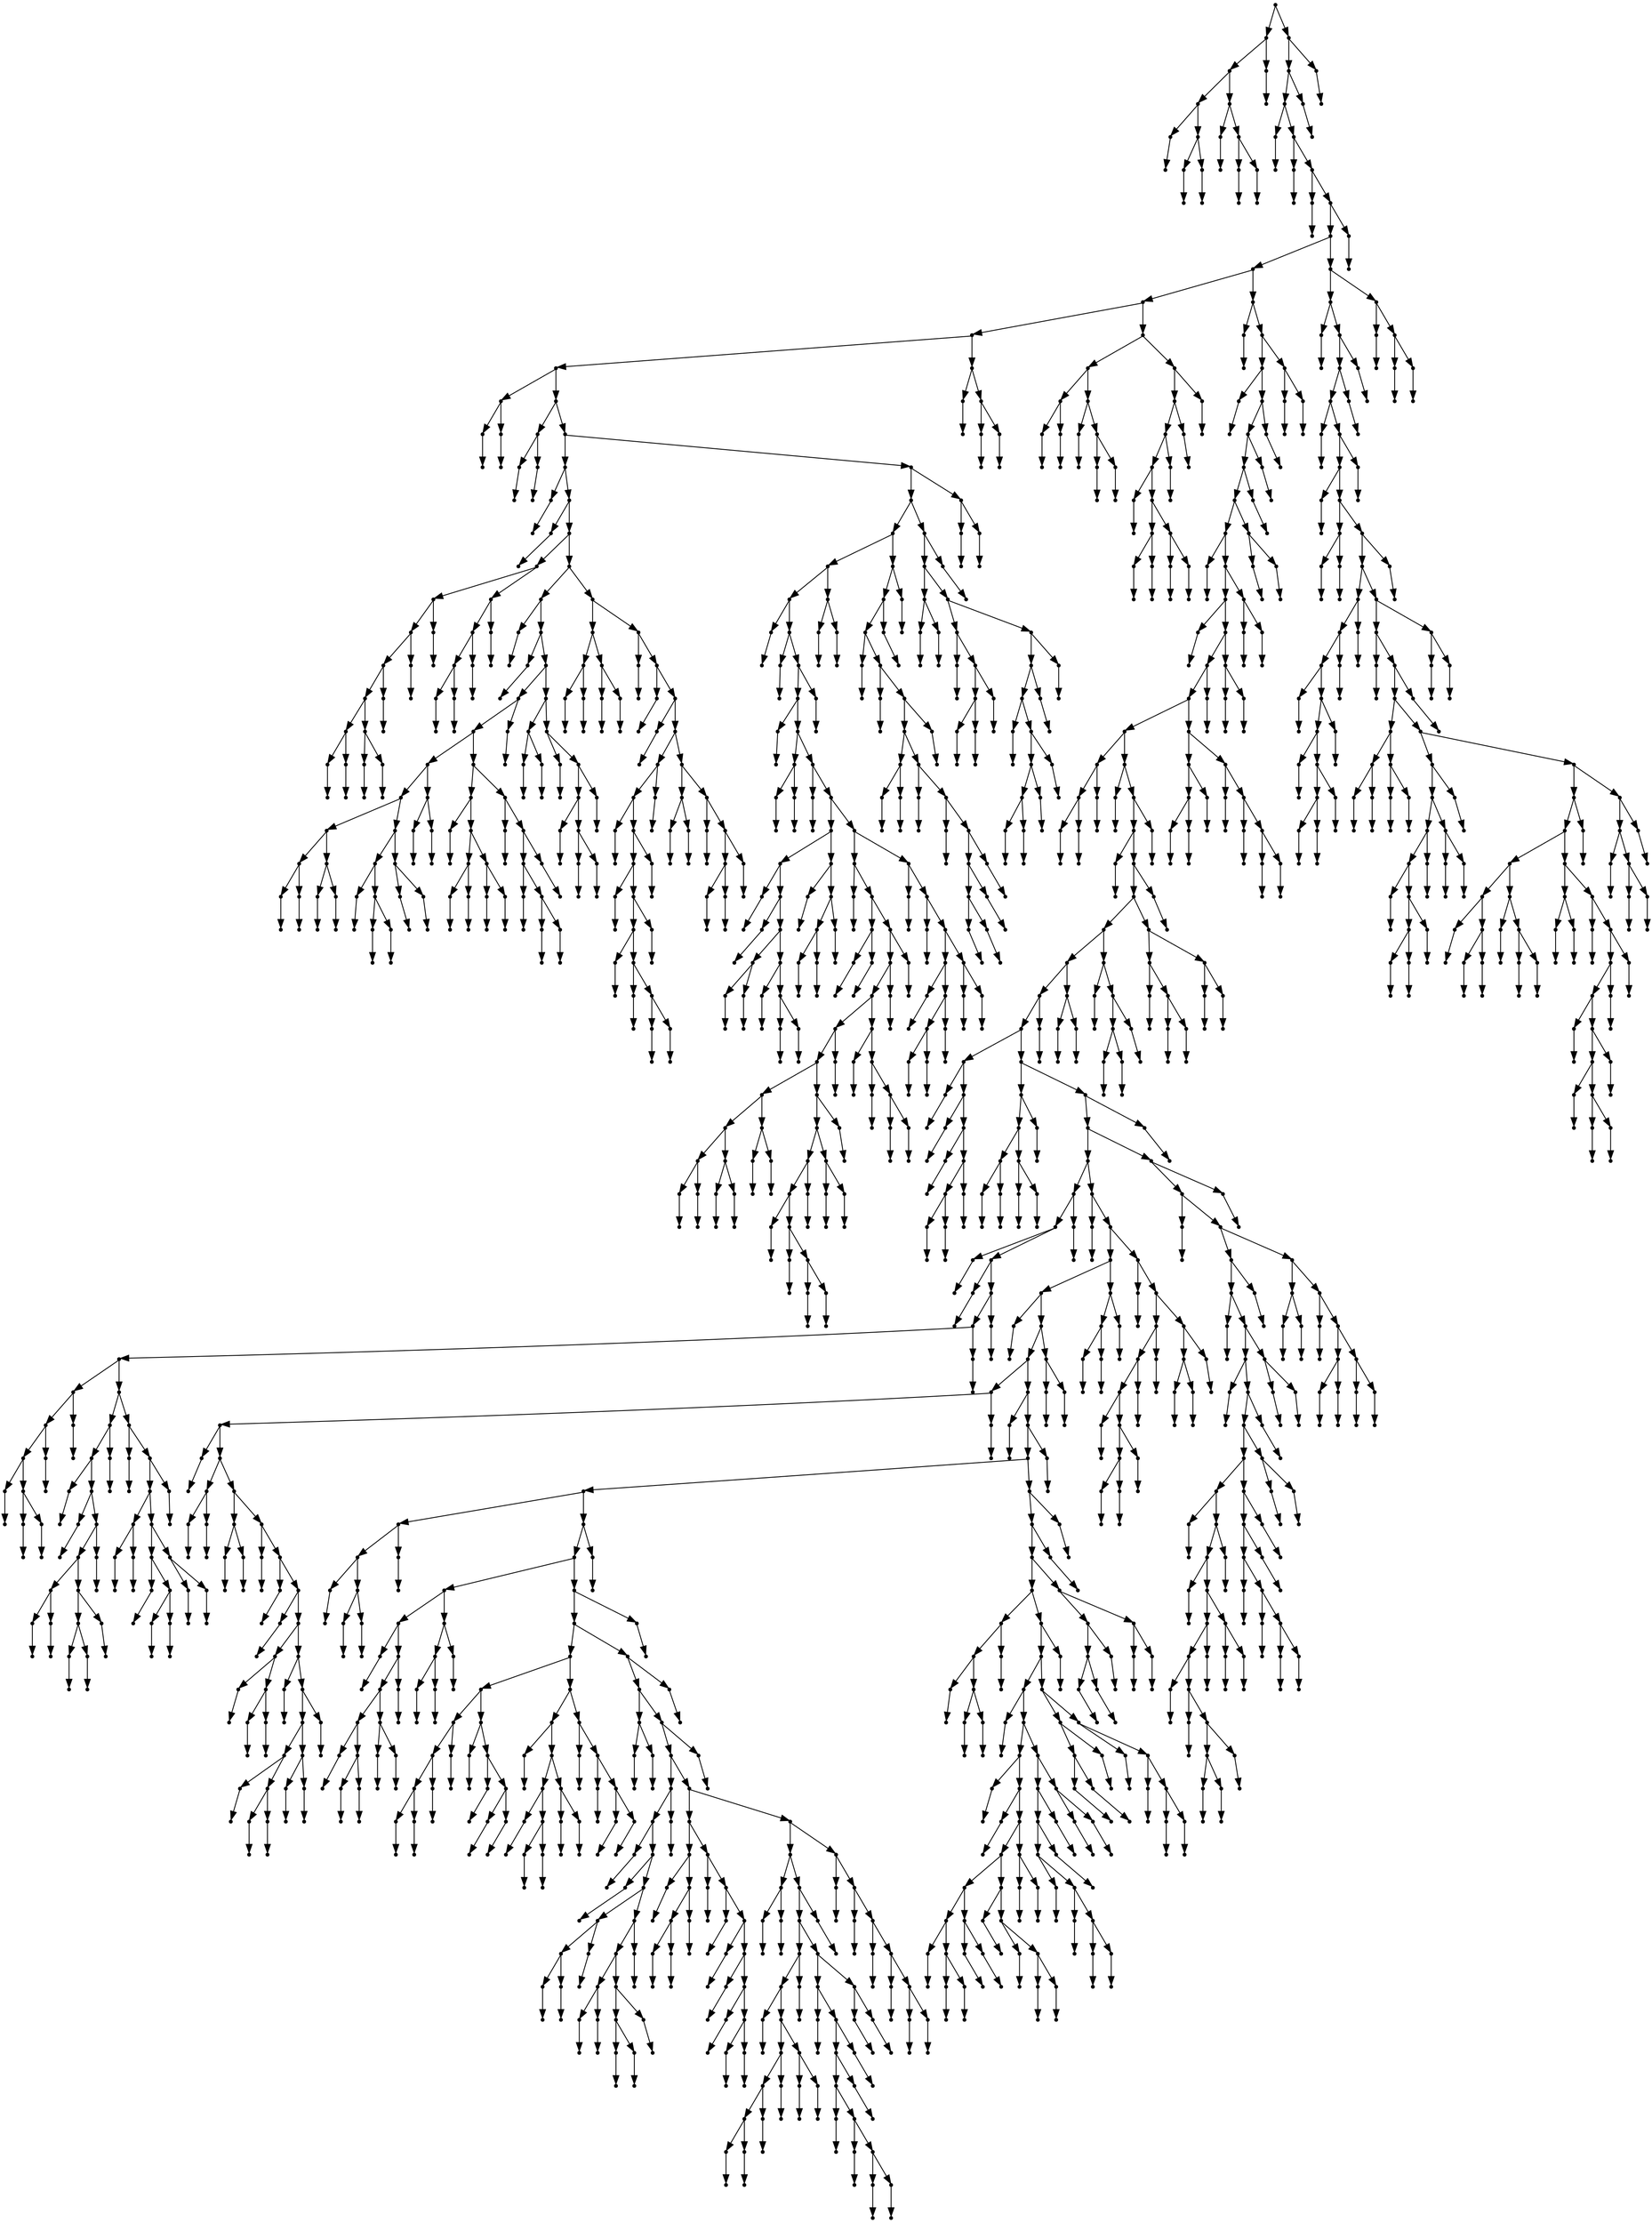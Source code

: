 digraph {
  1555 [shape=point];
  19 [shape=point];
  16 [shape=point];
  7 [shape=point];
  1 [shape=point];
  0 [shape=point];
  6 [shape=point];
  3 [shape=point];
  2 [shape=point];
  5 [shape=point];
  4 [shape=point];
  15 [shape=point];
  9 [shape=point];
  8 [shape=point];
  14 [shape=point];
  11 [shape=point];
  10 [shape=point];
  13 [shape=point];
  12 [shape=point];
  18 [shape=point];
  17 [shape=point];
  1554 [shape=point];
  1551 [shape=point];
  1548 [shape=point];
  21 [shape=point];
  20 [shape=point];
  1547 [shape=point];
  23 [shape=point];
  22 [shape=point];
  1546 [shape=point];
  25 [shape=point];
  24 [shape=point];
  1545 [shape=point];
  1542 [shape=point];
  1371 [shape=point];
  525 [shape=point];
  486 [shape=point];
  477 [shape=point];
  30 [shape=point];
  27 [shape=point];
  26 [shape=point];
  29 [shape=point];
  28 [shape=point];
  476 [shape=point];
  35 [shape=point];
  32 [shape=point];
  31 [shape=point];
  34 [shape=point];
  33 [shape=point];
  475 [shape=point];
  232 [shape=point];
  37 [shape=point];
  36 [shape=point];
  231 [shape=point];
  39 [shape=point];
  38 [shape=point];
  230 [shape=point];
  71 [shape=point];
  59 [shape=point];
  56 [shape=point];
  53 [shape=point];
  50 [shape=point];
  44 [shape=point];
  41 [shape=point];
  40 [shape=point];
  43 [shape=point];
  42 [shape=point];
  49 [shape=point];
  46 [shape=point];
  45 [shape=point];
  48 [shape=point];
  47 [shape=point];
  52 [shape=point];
  51 [shape=point];
  55 [shape=point];
  54 [shape=point];
  58 [shape=point];
  57 [shape=point];
  70 [shape=point];
  67 [shape=point];
  64 [shape=point];
  61 [shape=point];
  60 [shape=point];
  63 [shape=point];
  62 [shape=point];
  66 [shape=point];
  65 [shape=point];
  69 [shape=point];
  68 [shape=point];
  229 [shape=point];
  163 [shape=point];
  73 [shape=point];
  72 [shape=point];
  162 [shape=point];
  75 [shape=point];
  74 [shape=point];
  161 [shape=point];
  140 [shape=point];
  137 [shape=point];
  107 [shape=point];
  101 [shape=point];
  86 [shape=point];
  80 [shape=point];
  77 [shape=point];
  76 [shape=point];
  79 [shape=point];
  78 [shape=point];
  85 [shape=point];
  82 [shape=point];
  81 [shape=point];
  84 [shape=point];
  83 [shape=point];
  100 [shape=point];
  94 [shape=point];
  88 [shape=point];
  87 [shape=point];
  93 [shape=point];
  90 [shape=point];
  89 [shape=point];
  92 [shape=point];
  91 [shape=point];
  99 [shape=point];
  96 [shape=point];
  95 [shape=point];
  98 [shape=point];
  97 [shape=point];
  106 [shape=point];
  103 [shape=point];
  102 [shape=point];
  105 [shape=point];
  104 [shape=point];
  136 [shape=point];
  121 [shape=point];
  109 [shape=point];
  108 [shape=point];
  120 [shape=point];
  114 [shape=point];
  111 [shape=point];
  110 [shape=point];
  113 [shape=point];
  112 [shape=point];
  119 [shape=point];
  116 [shape=point];
  115 [shape=point];
  118 [shape=point];
  117 [shape=point];
  135 [shape=point];
  123 [shape=point];
  122 [shape=point];
  134 [shape=point];
  131 [shape=point];
  125 [shape=point];
  124 [shape=point];
  130 [shape=point];
  127 [shape=point];
  126 [shape=point];
  129 [shape=point];
  128 [shape=point];
  133 [shape=point];
  132 [shape=point];
  139 [shape=point];
  138 [shape=point];
  160 [shape=point];
  145 [shape=point];
  142 [shape=point];
  141 [shape=point];
  144 [shape=point];
  143 [shape=point];
  159 [shape=point];
  147 [shape=point];
  146 [shape=point];
  158 [shape=point];
  155 [shape=point];
  149 [shape=point];
  148 [shape=point];
  154 [shape=point];
  151 [shape=point];
  150 [shape=point];
  153 [shape=point];
  152 [shape=point];
  157 [shape=point];
  156 [shape=point];
  228 [shape=point];
  174 [shape=point];
  168 [shape=point];
  165 [shape=point];
  164 [shape=point];
  167 [shape=point];
  166 [shape=point];
  173 [shape=point];
  170 [shape=point];
  169 [shape=point];
  172 [shape=point];
  171 [shape=point];
  227 [shape=point];
  176 [shape=point];
  175 [shape=point];
  226 [shape=point];
  178 [shape=point];
  177 [shape=point];
  225 [shape=point];
  180 [shape=point];
  179 [shape=point];
  224 [shape=point];
  206 [shape=point];
  203 [shape=point];
  182 [shape=point];
  181 [shape=point];
  202 [shape=point];
  199 [shape=point];
  184 [shape=point];
  183 [shape=point];
  198 [shape=point];
  195 [shape=point];
  186 [shape=point];
  185 [shape=point];
  194 [shape=point];
  188 [shape=point];
  187 [shape=point];
  193 [shape=point];
  190 [shape=point];
  189 [shape=point];
  192 [shape=point];
  191 [shape=point];
  197 [shape=point];
  196 [shape=point];
  201 [shape=point];
  200 [shape=point];
  205 [shape=point];
  204 [shape=point];
  223 [shape=point];
  211 [shape=point];
  208 [shape=point];
  207 [shape=point];
  210 [shape=point];
  209 [shape=point];
  222 [shape=point];
  213 [shape=point];
  212 [shape=point];
  221 [shape=point];
  218 [shape=point];
  215 [shape=point];
  214 [shape=point];
  217 [shape=point];
  216 [shape=point];
  220 [shape=point];
  219 [shape=point];
  474 [shape=point];
  468 [shape=point];
  426 [shape=point];
  387 [shape=point];
  381 [shape=point];
  234 [shape=point];
  233 [shape=point];
  380 [shape=point];
  236 [shape=point];
  235 [shape=point];
  379 [shape=point];
  376 [shape=point];
  238 [shape=point];
  237 [shape=point];
  375 [shape=point];
  243 [shape=point];
  240 [shape=point];
  239 [shape=point];
  242 [shape=point];
  241 [shape=point];
  374 [shape=point];
  245 [shape=point];
  244 [shape=point];
  373 [shape=point];
  277 [shape=point];
  265 [shape=point];
  247 [shape=point];
  246 [shape=point];
  264 [shape=point];
  249 [shape=point];
  248 [shape=point];
  263 [shape=point];
  254 [shape=point];
  251 [shape=point];
  250 [shape=point];
  253 [shape=point];
  252 [shape=point];
  262 [shape=point];
  256 [shape=point];
  255 [shape=point];
  261 [shape=point];
  258 [shape=point];
  257 [shape=point];
  260 [shape=point];
  259 [shape=point];
  276 [shape=point];
  267 [shape=point];
  266 [shape=point];
  275 [shape=point];
  272 [shape=point];
  269 [shape=point];
  268 [shape=point];
  271 [shape=point];
  270 [shape=point];
  274 [shape=point];
  273 [shape=point];
  372 [shape=point];
  348 [shape=point];
  279 [shape=point];
  278 [shape=point];
  347 [shape=point];
  284 [shape=point];
  281 [shape=point];
  280 [shape=point];
  283 [shape=point];
  282 [shape=point];
  346 [shape=point];
  343 [shape=point];
  340 [shape=point];
  328 [shape=point];
  325 [shape=point];
  301 [shape=point];
  295 [shape=point];
  289 [shape=point];
  286 [shape=point];
  285 [shape=point];
  288 [shape=point];
  287 [shape=point];
  294 [shape=point];
  291 [shape=point];
  290 [shape=point];
  293 [shape=point];
  292 [shape=point];
  300 [shape=point];
  297 [shape=point];
  296 [shape=point];
  299 [shape=point];
  298 [shape=point];
  324 [shape=point];
  321 [shape=point];
  315 [shape=point];
  312 [shape=point];
  303 [shape=point];
  302 [shape=point];
  311 [shape=point];
  305 [shape=point];
  304 [shape=point];
  310 [shape=point];
  307 [shape=point];
  306 [shape=point];
  309 [shape=point];
  308 [shape=point];
  314 [shape=point];
  313 [shape=point];
  320 [shape=point];
  317 [shape=point];
  316 [shape=point];
  319 [shape=point];
  318 [shape=point];
  323 [shape=point];
  322 [shape=point];
  327 [shape=point];
  326 [shape=point];
  339 [shape=point];
  330 [shape=point];
  329 [shape=point];
  338 [shape=point];
  332 [shape=point];
  331 [shape=point];
  337 [shape=point];
  334 [shape=point];
  333 [shape=point];
  336 [shape=point];
  335 [shape=point];
  342 [shape=point];
  341 [shape=point];
  345 [shape=point];
  344 [shape=point];
  371 [shape=point];
  350 [shape=point];
  349 [shape=point];
  370 [shape=point];
  352 [shape=point];
  351 [shape=point];
  369 [shape=point];
  363 [shape=point];
  354 [shape=point];
  353 [shape=point];
  362 [shape=point];
  359 [shape=point];
  356 [shape=point];
  355 [shape=point];
  358 [shape=point];
  357 [shape=point];
  361 [shape=point];
  360 [shape=point];
  368 [shape=point];
  365 [shape=point];
  364 [shape=point];
  367 [shape=point];
  366 [shape=point];
  378 [shape=point];
  377 [shape=point];
  386 [shape=point];
  383 [shape=point];
  382 [shape=point];
  385 [shape=point];
  384 [shape=point];
  425 [shape=point];
  422 [shape=point];
  419 [shape=point];
  389 [shape=point];
  388 [shape=point];
  418 [shape=point];
  391 [shape=point];
  390 [shape=point];
  417 [shape=point];
  414 [shape=point];
  396 [shape=point];
  393 [shape=point];
  392 [shape=point];
  395 [shape=point];
  394 [shape=point];
  413 [shape=point];
  398 [shape=point];
  397 [shape=point];
  412 [shape=point];
  400 [shape=point];
  399 [shape=point];
  411 [shape=point];
  408 [shape=point];
  405 [shape=point];
  402 [shape=point];
  401 [shape=point];
  404 [shape=point];
  403 [shape=point];
  407 [shape=point];
  406 [shape=point];
  410 [shape=point];
  409 [shape=point];
  416 [shape=point];
  415 [shape=point];
  421 [shape=point];
  420 [shape=point];
  424 [shape=point];
  423 [shape=point];
  467 [shape=point];
  464 [shape=point];
  431 [shape=point];
  428 [shape=point];
  427 [shape=point];
  430 [shape=point];
  429 [shape=point];
  463 [shape=point];
  442 [shape=point];
  433 [shape=point];
  432 [shape=point];
  441 [shape=point];
  438 [shape=point];
  435 [shape=point];
  434 [shape=point];
  437 [shape=point];
  436 [shape=point];
  440 [shape=point];
  439 [shape=point];
  462 [shape=point];
  459 [shape=point];
  456 [shape=point];
  444 [shape=point];
  443 [shape=point];
  455 [shape=point];
  452 [shape=point];
  449 [shape=point];
  446 [shape=point];
  445 [shape=point];
  448 [shape=point];
  447 [shape=point];
  451 [shape=point];
  450 [shape=point];
  454 [shape=point];
  453 [shape=point];
  458 [shape=point];
  457 [shape=point];
  461 [shape=point];
  460 [shape=point];
  466 [shape=point];
  465 [shape=point];
  473 [shape=point];
  470 [shape=point];
  469 [shape=point];
  472 [shape=point];
  471 [shape=point];
  485 [shape=point];
  479 [shape=point];
  478 [shape=point];
  484 [shape=point];
  481 [shape=point];
  480 [shape=point];
  483 [shape=point];
  482 [shape=point];
  524 [shape=point];
  500 [shape=point];
  491 [shape=point];
  488 [shape=point];
  487 [shape=point];
  490 [shape=point];
  489 [shape=point];
  499 [shape=point];
  493 [shape=point];
  492 [shape=point];
  498 [shape=point];
  495 [shape=point];
  494 [shape=point];
  497 [shape=point];
  496 [shape=point];
  523 [shape=point];
  520 [shape=point];
  517 [shape=point];
  514 [shape=point];
  502 [shape=point];
  501 [shape=point];
  513 [shape=point];
  507 [shape=point];
  504 [shape=point];
  503 [shape=point];
  506 [shape=point];
  505 [shape=point];
  512 [shape=point];
  509 [shape=point];
  508 [shape=point];
  511 [shape=point];
  510 [shape=point];
  516 [shape=point];
  515 [shape=point];
  519 [shape=point];
  518 [shape=point];
  522 [shape=point];
  521 [shape=point];
  1370 [shape=point];
  527 [shape=point];
  526 [shape=point];
  1369 [shape=point];
  1363 [shape=point];
  529 [shape=point];
  528 [shape=point];
  1362 [shape=point];
  1359 [shape=point];
  1356 [shape=point];
  1353 [shape=point];
  1347 [shape=point];
  531 [shape=point];
  530 [shape=point];
  1346 [shape=point];
  1340 [shape=point];
  533 [shape=point];
  532 [shape=point];
  1339 [shape=point];
  1333 [shape=point];
  1330 [shape=point];
  1309 [shape=point];
  541 [shape=point];
  538 [shape=point];
  535 [shape=point];
  534 [shape=point];
  537 [shape=point];
  536 [shape=point];
  540 [shape=point];
  539 [shape=point];
  1308 [shape=point];
  543 [shape=point];
  542 [shape=point];
  1307 [shape=point];
  1304 [shape=point];
  545 [shape=point];
  544 [shape=point];
  1303 [shape=point];
  1300 [shape=point];
  1285 [shape=point];
  1273 [shape=point];
  1267 [shape=point];
  1264 [shape=point];
  562 [shape=point];
  547 [shape=point];
  546 [shape=point];
  561 [shape=point];
  549 [shape=point];
  548 [shape=point];
  560 [shape=point];
  551 [shape=point];
  550 [shape=point];
  559 [shape=point];
  556 [shape=point];
  553 [shape=point];
  552 [shape=point];
  555 [shape=point];
  554 [shape=point];
  558 [shape=point];
  557 [shape=point];
  1263 [shape=point];
  576 [shape=point];
  573 [shape=point];
  567 [shape=point];
  564 [shape=point];
  563 [shape=point];
  566 [shape=point];
  565 [shape=point];
  572 [shape=point];
  569 [shape=point];
  568 [shape=point];
  571 [shape=point];
  570 [shape=point];
  575 [shape=point];
  574 [shape=point];
  1262 [shape=point];
  1259 [shape=point];
  1157 [shape=point];
  659 [shape=point];
  656 [shape=point];
  578 [shape=point];
  577 [shape=point];
  655 [shape=point];
  580 [shape=point];
  579 [shape=point];
  654 [shape=point];
  651 [shape=point];
  648 [shape=point];
  594 [shape=point];
  591 [shape=point];
  588 [shape=point];
  582 [shape=point];
  581 [shape=point];
  587 [shape=point];
  584 [shape=point];
  583 [shape=point];
  586 [shape=point];
  585 [shape=point];
  590 [shape=point];
  589 [shape=point];
  593 [shape=point];
  592 [shape=point];
  647 [shape=point];
  620 [shape=point];
  617 [shape=point];
  596 [shape=point];
  595 [shape=point];
  616 [shape=point];
  598 [shape=point];
  597 [shape=point];
  615 [shape=point];
  612 [shape=point];
  603 [shape=point];
  600 [shape=point];
  599 [shape=point];
  602 [shape=point];
  601 [shape=point];
  611 [shape=point];
  608 [shape=point];
  605 [shape=point];
  604 [shape=point];
  607 [shape=point];
  606 [shape=point];
  610 [shape=point];
  609 [shape=point];
  614 [shape=point];
  613 [shape=point];
  619 [shape=point];
  618 [shape=point];
  646 [shape=point];
  622 [shape=point];
  621 [shape=point];
  645 [shape=point];
  642 [shape=point];
  627 [shape=point];
  624 [shape=point];
  623 [shape=point];
  626 [shape=point];
  625 [shape=point];
  641 [shape=point];
  635 [shape=point];
  629 [shape=point];
  628 [shape=point];
  634 [shape=point];
  631 [shape=point];
  630 [shape=point];
  633 [shape=point];
  632 [shape=point];
  640 [shape=point];
  637 [shape=point];
  636 [shape=point];
  639 [shape=point];
  638 [shape=point];
  644 [shape=point];
  643 [shape=point];
  650 [shape=point];
  649 [shape=point];
  653 [shape=point];
  652 [shape=point];
  658 [shape=point];
  657 [shape=point];
  1156 [shape=point];
  661 [shape=point];
  660 [shape=point];
  1155 [shape=point];
  1125 [shape=point];
  1116 [shape=point];
  663 [shape=point];
  662 [shape=point];
  1115 [shape=point];
  1109 [shape=point];
  719 [shape=point];
  716 [shape=point];
  665 [shape=point];
  664 [shape=point];
  715 [shape=point];
  670 [shape=point];
  667 [shape=point];
  666 [shape=point];
  669 [shape=point];
  668 [shape=point];
  714 [shape=point];
  675 [shape=point];
  672 [shape=point];
  671 [shape=point];
  674 [shape=point];
  673 [shape=point];
  713 [shape=point];
  677 [shape=point];
  676 [shape=point];
  712 [shape=point];
  679 [shape=point];
  678 [shape=point];
  711 [shape=point];
  681 [shape=point];
  680 [shape=point];
  710 [shape=point];
  689 [shape=point];
  683 [shape=point];
  682 [shape=point];
  688 [shape=point];
  685 [shape=point];
  684 [shape=point];
  687 [shape=point];
  686 [shape=point];
  709 [shape=point];
  691 [shape=point];
  690 [shape=point];
  708 [shape=point];
  705 [shape=point];
  699 [shape=point];
  693 [shape=point];
  692 [shape=point];
  698 [shape=point];
  695 [shape=point];
  694 [shape=point];
  697 [shape=point];
  696 [shape=point];
  704 [shape=point];
  701 [shape=point];
  700 [shape=point];
  703 [shape=point];
  702 [shape=point];
  707 [shape=point];
  706 [shape=point];
  718 [shape=point];
  717 [shape=point];
  1108 [shape=point];
  721 [shape=point];
  720 [shape=point];
  1107 [shape=point];
  1104 [shape=point];
  981 [shape=point];
  732 [shape=point];
  729 [shape=point];
  723 [shape=point];
  722 [shape=point];
  728 [shape=point];
  725 [shape=point];
  724 [shape=point];
  727 [shape=point];
  726 [shape=point];
  731 [shape=point];
  730 [shape=point];
  980 [shape=point];
  977 [shape=point];
  761 [shape=point];
  752 [shape=point];
  734 [shape=point];
  733 [shape=point];
  751 [shape=point];
  748 [shape=point];
  742 [shape=point];
  736 [shape=point];
  735 [shape=point];
  741 [shape=point];
  738 [shape=point];
  737 [shape=point];
  740 [shape=point];
  739 [shape=point];
  747 [shape=point];
  744 [shape=point];
  743 [shape=point];
  746 [shape=point];
  745 [shape=point];
  750 [shape=point];
  749 [shape=point];
  760 [shape=point];
  757 [shape=point];
  754 [shape=point];
  753 [shape=point];
  756 [shape=point];
  755 [shape=point];
  759 [shape=point];
  758 [shape=point];
  976 [shape=point];
  973 [shape=point];
  814 [shape=point];
  784 [shape=point];
  772 [shape=point];
  769 [shape=point];
  766 [shape=point];
  763 [shape=point];
  762 [shape=point];
  765 [shape=point];
  764 [shape=point];
  768 [shape=point];
  767 [shape=point];
  771 [shape=point];
  770 [shape=point];
  783 [shape=point];
  774 [shape=point];
  773 [shape=point];
  782 [shape=point];
  776 [shape=point];
  775 [shape=point];
  781 [shape=point];
  778 [shape=point];
  777 [shape=point];
  780 [shape=point];
  779 [shape=point];
  813 [shape=point];
  801 [shape=point];
  786 [shape=point];
  785 [shape=point];
  800 [shape=point];
  794 [shape=point];
  788 [shape=point];
  787 [shape=point];
  793 [shape=point];
  790 [shape=point];
  789 [shape=point];
  792 [shape=point];
  791 [shape=point];
  799 [shape=point];
  796 [shape=point];
  795 [shape=point];
  798 [shape=point];
  797 [shape=point];
  812 [shape=point];
  803 [shape=point];
  802 [shape=point];
  811 [shape=point];
  805 [shape=point];
  804 [shape=point];
  810 [shape=point];
  807 [shape=point];
  806 [shape=point];
  809 [shape=point];
  808 [shape=point];
  972 [shape=point];
  969 [shape=point];
  819 [shape=point];
  816 [shape=point];
  815 [shape=point];
  818 [shape=point];
  817 [shape=point];
  968 [shape=point];
  965 [shape=point];
  854 [shape=point];
  851 [shape=point];
  821 [shape=point];
  820 [shape=point];
  850 [shape=point];
  823 [shape=point];
  822 [shape=point];
  849 [shape=point];
  831 [shape=point];
  828 [shape=point];
  825 [shape=point];
  824 [shape=point];
  827 [shape=point];
  826 [shape=point];
  830 [shape=point];
  829 [shape=point];
  848 [shape=point];
  845 [shape=point];
  836 [shape=point];
  833 [shape=point];
  832 [shape=point];
  835 [shape=point];
  834 [shape=point];
  844 [shape=point];
  841 [shape=point];
  838 [shape=point];
  837 [shape=point];
  840 [shape=point];
  839 [shape=point];
  843 [shape=point];
  842 [shape=point];
  847 [shape=point];
  846 [shape=point];
  853 [shape=point];
  852 [shape=point];
  964 [shape=point];
  886 [shape=point];
  865 [shape=point];
  856 [shape=point];
  855 [shape=point];
  864 [shape=point];
  861 [shape=point];
  858 [shape=point];
  857 [shape=point];
  860 [shape=point];
  859 [shape=point];
  863 [shape=point];
  862 [shape=point];
  885 [shape=point];
  867 [shape=point];
  866 [shape=point];
  884 [shape=point];
  869 [shape=point];
  868 [shape=point];
  883 [shape=point];
  871 [shape=point];
  870 [shape=point];
  882 [shape=point];
  873 [shape=point];
  872 [shape=point];
  881 [shape=point];
  875 [shape=point];
  874 [shape=point];
  880 [shape=point];
  877 [shape=point];
  876 [shape=point];
  879 [shape=point];
  878 [shape=point];
  963 [shape=point];
  945 [shape=point];
  891 [shape=point];
  888 [shape=point];
  887 [shape=point];
  890 [shape=point];
  889 [shape=point];
  944 [shape=point];
  941 [shape=point];
  914 [shape=point];
  911 [shape=point];
  893 [shape=point];
  892 [shape=point];
  910 [shape=point];
  904 [shape=point];
  901 [shape=point];
  898 [shape=point];
  895 [shape=point];
  894 [shape=point];
  897 [shape=point];
  896 [shape=point];
  900 [shape=point];
  899 [shape=point];
  903 [shape=point];
  902 [shape=point];
  909 [shape=point];
  906 [shape=point];
  905 [shape=point];
  908 [shape=point];
  907 [shape=point];
  913 [shape=point];
  912 [shape=point];
  940 [shape=point];
  934 [shape=point];
  916 [shape=point];
  915 [shape=point];
  933 [shape=point];
  930 [shape=point];
  927 [shape=point];
  918 [shape=point];
  917 [shape=point];
  926 [shape=point];
  920 [shape=point];
  919 [shape=point];
  925 [shape=point];
  922 [shape=point];
  921 [shape=point];
  924 [shape=point];
  923 [shape=point];
  929 [shape=point];
  928 [shape=point];
  932 [shape=point];
  931 [shape=point];
  939 [shape=point];
  936 [shape=point];
  935 [shape=point];
  938 [shape=point];
  937 [shape=point];
  943 [shape=point];
  942 [shape=point];
  962 [shape=point];
  947 [shape=point];
  946 [shape=point];
  961 [shape=point];
  949 [shape=point];
  948 [shape=point];
  960 [shape=point];
  951 [shape=point];
  950 [shape=point];
  959 [shape=point];
  953 [shape=point];
  952 [shape=point];
  958 [shape=point];
  955 [shape=point];
  954 [shape=point];
  957 [shape=point];
  956 [shape=point];
  967 [shape=point];
  966 [shape=point];
  971 [shape=point];
  970 [shape=point];
  975 [shape=point];
  974 [shape=point];
  979 [shape=point];
  978 [shape=point];
  1103 [shape=point];
  1100 [shape=point];
  1097 [shape=point];
  1082 [shape=point];
  992 [shape=point];
  989 [shape=point];
  983 [shape=point];
  982 [shape=point];
  988 [shape=point];
  985 [shape=point];
  984 [shape=point];
  987 [shape=point];
  986 [shape=point];
  991 [shape=point];
  990 [shape=point];
  1081 [shape=point];
  1078 [shape=point];
  1057 [shape=point];
  994 [shape=point];
  993 [shape=point];
  1056 [shape=point];
  1032 [shape=point];
  996 [shape=point];
  995 [shape=point];
  1031 [shape=point];
  998 [shape=point];
  997 [shape=point];
  1030 [shape=point];
  1024 [shape=point];
  1012 [shape=point];
  1006 [shape=point];
  1000 [shape=point];
  999 [shape=point];
  1005 [shape=point];
  1002 [shape=point];
  1001 [shape=point];
  1004 [shape=point];
  1003 [shape=point];
  1011 [shape=point];
  1008 [shape=point];
  1007 [shape=point];
  1010 [shape=point];
  1009 [shape=point];
  1023 [shape=point];
  1014 [shape=point];
  1013 [shape=point];
  1022 [shape=point];
  1016 [shape=point];
  1015 [shape=point];
  1021 [shape=point];
  1018 [shape=point];
  1017 [shape=point];
  1020 [shape=point];
  1019 [shape=point];
  1029 [shape=point];
  1026 [shape=point];
  1025 [shape=point];
  1028 [shape=point];
  1027 [shape=point];
  1055 [shape=point];
  1049 [shape=point];
  1046 [shape=point];
  1043 [shape=point];
  1034 [shape=point];
  1033 [shape=point];
  1042 [shape=point];
  1036 [shape=point];
  1035 [shape=point];
  1041 [shape=point];
  1038 [shape=point];
  1037 [shape=point];
  1040 [shape=point];
  1039 [shape=point];
  1045 [shape=point];
  1044 [shape=point];
  1048 [shape=point];
  1047 [shape=point];
  1054 [shape=point];
  1051 [shape=point];
  1050 [shape=point];
  1053 [shape=point];
  1052 [shape=point];
  1077 [shape=point];
  1065 [shape=point];
  1062 [shape=point];
  1059 [shape=point];
  1058 [shape=point];
  1061 [shape=point];
  1060 [shape=point];
  1064 [shape=point];
  1063 [shape=point];
  1076 [shape=point];
  1067 [shape=point];
  1066 [shape=point];
  1075 [shape=point];
  1069 [shape=point];
  1068 [shape=point];
  1074 [shape=point];
  1071 [shape=point];
  1070 [shape=point];
  1073 [shape=point];
  1072 [shape=point];
  1080 [shape=point];
  1079 [shape=point];
  1096 [shape=point];
  1090 [shape=point];
  1087 [shape=point];
  1084 [shape=point];
  1083 [shape=point];
  1086 [shape=point];
  1085 [shape=point];
  1089 [shape=point];
  1088 [shape=point];
  1095 [shape=point];
  1092 [shape=point];
  1091 [shape=point];
  1094 [shape=point];
  1093 [shape=point];
  1099 [shape=point];
  1098 [shape=point];
  1102 [shape=point];
  1101 [shape=point];
  1106 [shape=point];
  1105 [shape=point];
  1114 [shape=point];
  1111 [shape=point];
  1110 [shape=point];
  1113 [shape=point];
  1112 [shape=point];
  1124 [shape=point];
  1121 [shape=point];
  1118 [shape=point];
  1117 [shape=point];
  1120 [shape=point];
  1119 [shape=point];
  1123 [shape=point];
  1122 [shape=point];
  1154 [shape=point];
  1127 [shape=point];
  1126 [shape=point];
  1153 [shape=point];
  1144 [shape=point];
  1141 [shape=point];
  1138 [shape=point];
  1129 [shape=point];
  1128 [shape=point];
  1137 [shape=point];
  1134 [shape=point];
  1131 [shape=point];
  1130 [shape=point];
  1133 [shape=point];
  1132 [shape=point];
  1136 [shape=point];
  1135 [shape=point];
  1140 [shape=point];
  1139 [shape=point];
  1143 [shape=point];
  1142 [shape=point];
  1152 [shape=point];
  1149 [shape=point];
  1146 [shape=point];
  1145 [shape=point];
  1148 [shape=point];
  1147 [shape=point];
  1151 [shape=point];
  1150 [shape=point];
  1258 [shape=point];
  1255 [shape=point];
  1159 [shape=point];
  1158 [shape=point];
  1254 [shape=point];
  1233 [shape=point];
  1230 [shape=point];
  1161 [shape=point];
  1160 [shape=point];
  1229 [shape=point];
  1223 [shape=point];
  1163 [shape=point];
  1162 [shape=point];
  1222 [shape=point];
  1219 [shape=point];
  1213 [shape=point];
  1195 [shape=point];
  1165 [shape=point];
  1164 [shape=point];
  1194 [shape=point];
  1191 [shape=point];
  1167 [shape=point];
  1166 [shape=point];
  1190 [shape=point];
  1184 [shape=point];
  1181 [shape=point];
  1169 [shape=point];
  1168 [shape=point];
  1180 [shape=point];
  1171 [shape=point];
  1170 [shape=point];
  1179 [shape=point];
  1176 [shape=point];
  1173 [shape=point];
  1172 [shape=point];
  1175 [shape=point];
  1174 [shape=point];
  1178 [shape=point];
  1177 [shape=point];
  1183 [shape=point];
  1182 [shape=point];
  1189 [shape=point];
  1186 [shape=point];
  1185 [shape=point];
  1188 [shape=point];
  1187 [shape=point];
  1193 [shape=point];
  1192 [shape=point];
  1212 [shape=point];
  1209 [shape=point];
  1206 [shape=point];
  1197 [shape=point];
  1196 [shape=point];
  1205 [shape=point];
  1199 [shape=point];
  1198 [shape=point];
  1204 [shape=point];
  1201 [shape=point];
  1200 [shape=point];
  1203 [shape=point];
  1202 [shape=point];
  1208 [shape=point];
  1207 [shape=point];
  1211 [shape=point];
  1210 [shape=point];
  1218 [shape=point];
  1215 [shape=point];
  1214 [shape=point];
  1217 [shape=point];
  1216 [shape=point];
  1221 [shape=point];
  1220 [shape=point];
  1228 [shape=point];
  1225 [shape=point];
  1224 [shape=point];
  1227 [shape=point];
  1226 [shape=point];
  1232 [shape=point];
  1231 [shape=point];
  1253 [shape=point];
  1238 [shape=point];
  1235 [shape=point];
  1234 [shape=point];
  1237 [shape=point];
  1236 [shape=point];
  1252 [shape=point];
  1240 [shape=point];
  1239 [shape=point];
  1251 [shape=point];
  1245 [shape=point];
  1242 [shape=point];
  1241 [shape=point];
  1244 [shape=point];
  1243 [shape=point];
  1250 [shape=point];
  1247 [shape=point];
  1246 [shape=point];
  1249 [shape=point];
  1248 [shape=point];
  1257 [shape=point];
  1256 [shape=point];
  1261 [shape=point];
  1260 [shape=point];
  1266 [shape=point];
  1265 [shape=point];
  1272 [shape=point];
  1269 [shape=point];
  1268 [shape=point];
  1271 [shape=point];
  1270 [shape=point];
  1284 [shape=point];
  1275 [shape=point];
  1274 [shape=point];
  1283 [shape=point];
  1280 [shape=point];
  1277 [shape=point];
  1276 [shape=point];
  1279 [shape=point];
  1278 [shape=point];
  1282 [shape=point];
  1281 [shape=point];
  1299 [shape=point];
  1293 [shape=point];
  1287 [shape=point];
  1286 [shape=point];
  1292 [shape=point];
  1289 [shape=point];
  1288 [shape=point];
  1291 [shape=point];
  1290 [shape=point];
  1298 [shape=point];
  1295 [shape=point];
  1294 [shape=point];
  1297 [shape=point];
  1296 [shape=point];
  1302 [shape=point];
  1301 [shape=point];
  1306 [shape=point];
  1305 [shape=point];
  1329 [shape=point];
  1317 [shape=point];
  1314 [shape=point];
  1311 [shape=point];
  1310 [shape=point];
  1313 [shape=point];
  1312 [shape=point];
  1316 [shape=point];
  1315 [shape=point];
  1328 [shape=point];
  1319 [shape=point];
  1318 [shape=point];
  1327 [shape=point];
  1321 [shape=point];
  1320 [shape=point];
  1326 [shape=point];
  1323 [shape=point];
  1322 [shape=point];
  1325 [shape=point];
  1324 [shape=point];
  1332 [shape=point];
  1331 [shape=point];
  1338 [shape=point];
  1335 [shape=point];
  1334 [shape=point];
  1337 [shape=point];
  1336 [shape=point];
  1345 [shape=point];
  1342 [shape=point];
  1341 [shape=point];
  1344 [shape=point];
  1343 [shape=point];
  1352 [shape=point];
  1349 [shape=point];
  1348 [shape=point];
  1351 [shape=point];
  1350 [shape=point];
  1355 [shape=point];
  1354 [shape=point];
  1358 [shape=point];
  1357 [shape=point];
  1361 [shape=point];
  1360 [shape=point];
  1368 [shape=point];
  1365 [shape=point];
  1364 [shape=point];
  1367 [shape=point];
  1366 [shape=point];
  1541 [shape=point];
  1532 [shape=point];
  1373 [shape=point];
  1372 [shape=point];
  1531 [shape=point];
  1528 [shape=point];
  1525 [shape=point];
  1375 [shape=point];
  1374 [shape=point];
  1524 [shape=point];
  1521 [shape=point];
  1377 [shape=point];
  1376 [shape=point];
  1520 [shape=point];
  1382 [shape=point];
  1379 [shape=point];
  1378 [shape=point];
  1381 [shape=point];
  1380 [shape=point];
  1519 [shape=point];
  1516 [shape=point];
  1405 [shape=point];
  1402 [shape=point];
  1399 [shape=point];
  1384 [shape=point];
  1383 [shape=point];
  1398 [shape=point];
  1395 [shape=point];
  1386 [shape=point];
  1385 [shape=point];
  1394 [shape=point];
  1391 [shape=point];
  1388 [shape=point];
  1387 [shape=point];
  1390 [shape=point];
  1389 [shape=point];
  1393 [shape=point];
  1392 [shape=point];
  1397 [shape=point];
  1396 [shape=point];
  1401 [shape=point];
  1400 [shape=point];
  1404 [shape=point];
  1403 [shape=point];
  1515 [shape=point];
  1509 [shape=point];
  1407 [shape=point];
  1406 [shape=point];
  1508 [shape=point];
  1505 [shape=point];
  1418 [shape=point];
  1412 [shape=point];
  1409 [shape=point];
  1408 [shape=point];
  1411 [shape=point];
  1410 [shape=point];
  1417 [shape=point];
  1414 [shape=point];
  1413 [shape=point];
  1416 [shape=point];
  1415 [shape=point];
  1504 [shape=point];
  1441 [shape=point];
  1438 [shape=point];
  1432 [shape=point];
  1429 [shape=point];
  1420 [shape=point];
  1419 [shape=point];
  1428 [shape=point];
  1425 [shape=point];
  1422 [shape=point];
  1421 [shape=point];
  1424 [shape=point];
  1423 [shape=point];
  1427 [shape=point];
  1426 [shape=point];
  1431 [shape=point];
  1430 [shape=point];
  1437 [shape=point];
  1434 [shape=point];
  1433 [shape=point];
  1436 [shape=point];
  1435 [shape=point];
  1440 [shape=point];
  1439 [shape=point];
  1503 [shape=point];
  1491 [shape=point];
  1488 [shape=point];
  1458 [shape=point];
  1449 [shape=point];
  1443 [shape=point];
  1442 [shape=point];
  1448 [shape=point];
  1445 [shape=point];
  1444 [shape=point];
  1447 [shape=point];
  1446 [shape=point];
  1457 [shape=point];
  1451 [shape=point];
  1450 [shape=point];
  1456 [shape=point];
  1453 [shape=point];
  1452 [shape=point];
  1455 [shape=point];
  1454 [shape=point];
  1487 [shape=point];
  1463 [shape=point];
  1460 [shape=point];
  1459 [shape=point];
  1462 [shape=point];
  1461 [shape=point];
  1486 [shape=point];
  1465 [shape=point];
  1464 [shape=point];
  1485 [shape=point];
  1482 [shape=point];
  1479 [shape=point];
  1467 [shape=point];
  1466 [shape=point];
  1478 [shape=point];
  1475 [shape=point];
  1469 [shape=point];
  1468 [shape=point];
  1474 [shape=point];
  1471 [shape=point];
  1470 [shape=point];
  1473 [shape=point];
  1472 [shape=point];
  1477 [shape=point];
  1476 [shape=point];
  1481 [shape=point];
  1480 [shape=point];
  1484 [shape=point];
  1483 [shape=point];
  1490 [shape=point];
  1489 [shape=point];
  1502 [shape=point];
  1499 [shape=point];
  1493 [shape=point];
  1492 [shape=point];
  1498 [shape=point];
  1495 [shape=point];
  1494 [shape=point];
  1497 [shape=point];
  1496 [shape=point];
  1501 [shape=point];
  1500 [shape=point];
  1507 [shape=point];
  1506 [shape=point];
  1514 [shape=point];
  1511 [shape=point];
  1510 [shape=point];
  1513 [shape=point];
  1512 [shape=point];
  1518 [shape=point];
  1517 [shape=point];
  1523 [shape=point];
  1522 [shape=point];
  1527 [shape=point];
  1526 [shape=point];
  1530 [shape=point];
  1529 [shape=point];
  1540 [shape=point];
  1534 [shape=point];
  1533 [shape=point];
  1539 [shape=point];
  1536 [shape=point];
  1535 [shape=point];
  1538 [shape=point];
  1537 [shape=point];
  1544 [shape=point];
  1543 [shape=point];
  1550 [shape=point];
  1549 [shape=point];
  1553 [shape=point];
  1552 [shape=point];
1555 -> 19;
19 -> 16;
16 -> 7;
7 -> 1;
1 -> 0;
7 -> 6;
6 -> 3;
3 -> 2;
6 -> 5;
5 -> 4;
16 -> 15;
15 -> 9;
9 -> 8;
15 -> 14;
14 -> 11;
11 -> 10;
14 -> 13;
13 -> 12;
19 -> 18;
18 -> 17;
1555 -> 1554;
1554 -> 1551;
1551 -> 1548;
1548 -> 21;
21 -> 20;
1548 -> 1547;
1547 -> 23;
23 -> 22;
1547 -> 1546;
1546 -> 25;
25 -> 24;
1546 -> 1545;
1545 -> 1542;
1542 -> 1371;
1371 -> 525;
525 -> 486;
486 -> 477;
477 -> 30;
30 -> 27;
27 -> 26;
30 -> 29;
29 -> 28;
477 -> 476;
476 -> 35;
35 -> 32;
32 -> 31;
35 -> 34;
34 -> 33;
476 -> 475;
475 -> 232;
232 -> 37;
37 -> 36;
232 -> 231;
231 -> 39;
39 -> 38;
231 -> 230;
230 -> 71;
71 -> 59;
59 -> 56;
56 -> 53;
53 -> 50;
50 -> 44;
44 -> 41;
41 -> 40;
44 -> 43;
43 -> 42;
50 -> 49;
49 -> 46;
46 -> 45;
49 -> 48;
48 -> 47;
53 -> 52;
52 -> 51;
56 -> 55;
55 -> 54;
59 -> 58;
58 -> 57;
71 -> 70;
70 -> 67;
67 -> 64;
64 -> 61;
61 -> 60;
64 -> 63;
63 -> 62;
67 -> 66;
66 -> 65;
70 -> 69;
69 -> 68;
230 -> 229;
229 -> 163;
163 -> 73;
73 -> 72;
163 -> 162;
162 -> 75;
75 -> 74;
162 -> 161;
161 -> 140;
140 -> 137;
137 -> 107;
107 -> 101;
101 -> 86;
86 -> 80;
80 -> 77;
77 -> 76;
80 -> 79;
79 -> 78;
86 -> 85;
85 -> 82;
82 -> 81;
85 -> 84;
84 -> 83;
101 -> 100;
100 -> 94;
94 -> 88;
88 -> 87;
94 -> 93;
93 -> 90;
90 -> 89;
93 -> 92;
92 -> 91;
100 -> 99;
99 -> 96;
96 -> 95;
99 -> 98;
98 -> 97;
107 -> 106;
106 -> 103;
103 -> 102;
106 -> 105;
105 -> 104;
137 -> 136;
136 -> 121;
121 -> 109;
109 -> 108;
121 -> 120;
120 -> 114;
114 -> 111;
111 -> 110;
114 -> 113;
113 -> 112;
120 -> 119;
119 -> 116;
116 -> 115;
119 -> 118;
118 -> 117;
136 -> 135;
135 -> 123;
123 -> 122;
135 -> 134;
134 -> 131;
131 -> 125;
125 -> 124;
131 -> 130;
130 -> 127;
127 -> 126;
130 -> 129;
129 -> 128;
134 -> 133;
133 -> 132;
140 -> 139;
139 -> 138;
161 -> 160;
160 -> 145;
145 -> 142;
142 -> 141;
145 -> 144;
144 -> 143;
160 -> 159;
159 -> 147;
147 -> 146;
159 -> 158;
158 -> 155;
155 -> 149;
149 -> 148;
155 -> 154;
154 -> 151;
151 -> 150;
154 -> 153;
153 -> 152;
158 -> 157;
157 -> 156;
229 -> 228;
228 -> 174;
174 -> 168;
168 -> 165;
165 -> 164;
168 -> 167;
167 -> 166;
174 -> 173;
173 -> 170;
170 -> 169;
173 -> 172;
172 -> 171;
228 -> 227;
227 -> 176;
176 -> 175;
227 -> 226;
226 -> 178;
178 -> 177;
226 -> 225;
225 -> 180;
180 -> 179;
225 -> 224;
224 -> 206;
206 -> 203;
203 -> 182;
182 -> 181;
203 -> 202;
202 -> 199;
199 -> 184;
184 -> 183;
199 -> 198;
198 -> 195;
195 -> 186;
186 -> 185;
195 -> 194;
194 -> 188;
188 -> 187;
194 -> 193;
193 -> 190;
190 -> 189;
193 -> 192;
192 -> 191;
198 -> 197;
197 -> 196;
202 -> 201;
201 -> 200;
206 -> 205;
205 -> 204;
224 -> 223;
223 -> 211;
211 -> 208;
208 -> 207;
211 -> 210;
210 -> 209;
223 -> 222;
222 -> 213;
213 -> 212;
222 -> 221;
221 -> 218;
218 -> 215;
215 -> 214;
218 -> 217;
217 -> 216;
221 -> 220;
220 -> 219;
475 -> 474;
474 -> 468;
468 -> 426;
426 -> 387;
387 -> 381;
381 -> 234;
234 -> 233;
381 -> 380;
380 -> 236;
236 -> 235;
380 -> 379;
379 -> 376;
376 -> 238;
238 -> 237;
376 -> 375;
375 -> 243;
243 -> 240;
240 -> 239;
243 -> 242;
242 -> 241;
375 -> 374;
374 -> 245;
245 -> 244;
374 -> 373;
373 -> 277;
277 -> 265;
265 -> 247;
247 -> 246;
265 -> 264;
264 -> 249;
249 -> 248;
264 -> 263;
263 -> 254;
254 -> 251;
251 -> 250;
254 -> 253;
253 -> 252;
263 -> 262;
262 -> 256;
256 -> 255;
262 -> 261;
261 -> 258;
258 -> 257;
261 -> 260;
260 -> 259;
277 -> 276;
276 -> 267;
267 -> 266;
276 -> 275;
275 -> 272;
272 -> 269;
269 -> 268;
272 -> 271;
271 -> 270;
275 -> 274;
274 -> 273;
373 -> 372;
372 -> 348;
348 -> 279;
279 -> 278;
348 -> 347;
347 -> 284;
284 -> 281;
281 -> 280;
284 -> 283;
283 -> 282;
347 -> 346;
346 -> 343;
343 -> 340;
340 -> 328;
328 -> 325;
325 -> 301;
301 -> 295;
295 -> 289;
289 -> 286;
286 -> 285;
289 -> 288;
288 -> 287;
295 -> 294;
294 -> 291;
291 -> 290;
294 -> 293;
293 -> 292;
301 -> 300;
300 -> 297;
297 -> 296;
300 -> 299;
299 -> 298;
325 -> 324;
324 -> 321;
321 -> 315;
315 -> 312;
312 -> 303;
303 -> 302;
312 -> 311;
311 -> 305;
305 -> 304;
311 -> 310;
310 -> 307;
307 -> 306;
310 -> 309;
309 -> 308;
315 -> 314;
314 -> 313;
321 -> 320;
320 -> 317;
317 -> 316;
320 -> 319;
319 -> 318;
324 -> 323;
323 -> 322;
328 -> 327;
327 -> 326;
340 -> 339;
339 -> 330;
330 -> 329;
339 -> 338;
338 -> 332;
332 -> 331;
338 -> 337;
337 -> 334;
334 -> 333;
337 -> 336;
336 -> 335;
343 -> 342;
342 -> 341;
346 -> 345;
345 -> 344;
372 -> 371;
371 -> 350;
350 -> 349;
371 -> 370;
370 -> 352;
352 -> 351;
370 -> 369;
369 -> 363;
363 -> 354;
354 -> 353;
363 -> 362;
362 -> 359;
359 -> 356;
356 -> 355;
359 -> 358;
358 -> 357;
362 -> 361;
361 -> 360;
369 -> 368;
368 -> 365;
365 -> 364;
368 -> 367;
367 -> 366;
379 -> 378;
378 -> 377;
387 -> 386;
386 -> 383;
383 -> 382;
386 -> 385;
385 -> 384;
426 -> 425;
425 -> 422;
422 -> 419;
419 -> 389;
389 -> 388;
419 -> 418;
418 -> 391;
391 -> 390;
418 -> 417;
417 -> 414;
414 -> 396;
396 -> 393;
393 -> 392;
396 -> 395;
395 -> 394;
414 -> 413;
413 -> 398;
398 -> 397;
413 -> 412;
412 -> 400;
400 -> 399;
412 -> 411;
411 -> 408;
408 -> 405;
405 -> 402;
402 -> 401;
405 -> 404;
404 -> 403;
408 -> 407;
407 -> 406;
411 -> 410;
410 -> 409;
417 -> 416;
416 -> 415;
422 -> 421;
421 -> 420;
425 -> 424;
424 -> 423;
468 -> 467;
467 -> 464;
464 -> 431;
431 -> 428;
428 -> 427;
431 -> 430;
430 -> 429;
464 -> 463;
463 -> 442;
442 -> 433;
433 -> 432;
442 -> 441;
441 -> 438;
438 -> 435;
435 -> 434;
438 -> 437;
437 -> 436;
441 -> 440;
440 -> 439;
463 -> 462;
462 -> 459;
459 -> 456;
456 -> 444;
444 -> 443;
456 -> 455;
455 -> 452;
452 -> 449;
449 -> 446;
446 -> 445;
449 -> 448;
448 -> 447;
452 -> 451;
451 -> 450;
455 -> 454;
454 -> 453;
459 -> 458;
458 -> 457;
462 -> 461;
461 -> 460;
467 -> 466;
466 -> 465;
474 -> 473;
473 -> 470;
470 -> 469;
473 -> 472;
472 -> 471;
486 -> 485;
485 -> 479;
479 -> 478;
485 -> 484;
484 -> 481;
481 -> 480;
484 -> 483;
483 -> 482;
525 -> 524;
524 -> 500;
500 -> 491;
491 -> 488;
488 -> 487;
491 -> 490;
490 -> 489;
500 -> 499;
499 -> 493;
493 -> 492;
499 -> 498;
498 -> 495;
495 -> 494;
498 -> 497;
497 -> 496;
524 -> 523;
523 -> 520;
520 -> 517;
517 -> 514;
514 -> 502;
502 -> 501;
514 -> 513;
513 -> 507;
507 -> 504;
504 -> 503;
507 -> 506;
506 -> 505;
513 -> 512;
512 -> 509;
509 -> 508;
512 -> 511;
511 -> 510;
517 -> 516;
516 -> 515;
520 -> 519;
519 -> 518;
523 -> 522;
522 -> 521;
1371 -> 1370;
1370 -> 527;
527 -> 526;
1370 -> 1369;
1369 -> 1363;
1363 -> 529;
529 -> 528;
1363 -> 1362;
1362 -> 1359;
1359 -> 1356;
1356 -> 1353;
1353 -> 1347;
1347 -> 531;
531 -> 530;
1347 -> 1346;
1346 -> 1340;
1340 -> 533;
533 -> 532;
1340 -> 1339;
1339 -> 1333;
1333 -> 1330;
1330 -> 1309;
1309 -> 541;
541 -> 538;
538 -> 535;
535 -> 534;
538 -> 537;
537 -> 536;
541 -> 540;
540 -> 539;
1309 -> 1308;
1308 -> 543;
543 -> 542;
1308 -> 1307;
1307 -> 1304;
1304 -> 545;
545 -> 544;
1304 -> 1303;
1303 -> 1300;
1300 -> 1285;
1285 -> 1273;
1273 -> 1267;
1267 -> 1264;
1264 -> 562;
562 -> 547;
547 -> 546;
562 -> 561;
561 -> 549;
549 -> 548;
561 -> 560;
560 -> 551;
551 -> 550;
560 -> 559;
559 -> 556;
556 -> 553;
553 -> 552;
556 -> 555;
555 -> 554;
559 -> 558;
558 -> 557;
1264 -> 1263;
1263 -> 576;
576 -> 573;
573 -> 567;
567 -> 564;
564 -> 563;
567 -> 566;
566 -> 565;
573 -> 572;
572 -> 569;
569 -> 568;
572 -> 571;
571 -> 570;
576 -> 575;
575 -> 574;
1263 -> 1262;
1262 -> 1259;
1259 -> 1157;
1157 -> 659;
659 -> 656;
656 -> 578;
578 -> 577;
656 -> 655;
655 -> 580;
580 -> 579;
655 -> 654;
654 -> 651;
651 -> 648;
648 -> 594;
594 -> 591;
591 -> 588;
588 -> 582;
582 -> 581;
588 -> 587;
587 -> 584;
584 -> 583;
587 -> 586;
586 -> 585;
591 -> 590;
590 -> 589;
594 -> 593;
593 -> 592;
648 -> 647;
647 -> 620;
620 -> 617;
617 -> 596;
596 -> 595;
617 -> 616;
616 -> 598;
598 -> 597;
616 -> 615;
615 -> 612;
612 -> 603;
603 -> 600;
600 -> 599;
603 -> 602;
602 -> 601;
612 -> 611;
611 -> 608;
608 -> 605;
605 -> 604;
608 -> 607;
607 -> 606;
611 -> 610;
610 -> 609;
615 -> 614;
614 -> 613;
620 -> 619;
619 -> 618;
647 -> 646;
646 -> 622;
622 -> 621;
646 -> 645;
645 -> 642;
642 -> 627;
627 -> 624;
624 -> 623;
627 -> 626;
626 -> 625;
642 -> 641;
641 -> 635;
635 -> 629;
629 -> 628;
635 -> 634;
634 -> 631;
631 -> 630;
634 -> 633;
633 -> 632;
641 -> 640;
640 -> 637;
637 -> 636;
640 -> 639;
639 -> 638;
645 -> 644;
644 -> 643;
651 -> 650;
650 -> 649;
654 -> 653;
653 -> 652;
659 -> 658;
658 -> 657;
1157 -> 1156;
1156 -> 661;
661 -> 660;
1156 -> 1155;
1155 -> 1125;
1125 -> 1116;
1116 -> 663;
663 -> 662;
1116 -> 1115;
1115 -> 1109;
1109 -> 719;
719 -> 716;
716 -> 665;
665 -> 664;
716 -> 715;
715 -> 670;
670 -> 667;
667 -> 666;
670 -> 669;
669 -> 668;
715 -> 714;
714 -> 675;
675 -> 672;
672 -> 671;
675 -> 674;
674 -> 673;
714 -> 713;
713 -> 677;
677 -> 676;
713 -> 712;
712 -> 679;
679 -> 678;
712 -> 711;
711 -> 681;
681 -> 680;
711 -> 710;
710 -> 689;
689 -> 683;
683 -> 682;
689 -> 688;
688 -> 685;
685 -> 684;
688 -> 687;
687 -> 686;
710 -> 709;
709 -> 691;
691 -> 690;
709 -> 708;
708 -> 705;
705 -> 699;
699 -> 693;
693 -> 692;
699 -> 698;
698 -> 695;
695 -> 694;
698 -> 697;
697 -> 696;
705 -> 704;
704 -> 701;
701 -> 700;
704 -> 703;
703 -> 702;
708 -> 707;
707 -> 706;
719 -> 718;
718 -> 717;
1109 -> 1108;
1108 -> 721;
721 -> 720;
1108 -> 1107;
1107 -> 1104;
1104 -> 981;
981 -> 732;
732 -> 729;
729 -> 723;
723 -> 722;
729 -> 728;
728 -> 725;
725 -> 724;
728 -> 727;
727 -> 726;
732 -> 731;
731 -> 730;
981 -> 980;
980 -> 977;
977 -> 761;
761 -> 752;
752 -> 734;
734 -> 733;
752 -> 751;
751 -> 748;
748 -> 742;
742 -> 736;
736 -> 735;
742 -> 741;
741 -> 738;
738 -> 737;
741 -> 740;
740 -> 739;
748 -> 747;
747 -> 744;
744 -> 743;
747 -> 746;
746 -> 745;
751 -> 750;
750 -> 749;
761 -> 760;
760 -> 757;
757 -> 754;
754 -> 753;
757 -> 756;
756 -> 755;
760 -> 759;
759 -> 758;
977 -> 976;
976 -> 973;
973 -> 814;
814 -> 784;
784 -> 772;
772 -> 769;
769 -> 766;
766 -> 763;
763 -> 762;
766 -> 765;
765 -> 764;
769 -> 768;
768 -> 767;
772 -> 771;
771 -> 770;
784 -> 783;
783 -> 774;
774 -> 773;
783 -> 782;
782 -> 776;
776 -> 775;
782 -> 781;
781 -> 778;
778 -> 777;
781 -> 780;
780 -> 779;
814 -> 813;
813 -> 801;
801 -> 786;
786 -> 785;
801 -> 800;
800 -> 794;
794 -> 788;
788 -> 787;
794 -> 793;
793 -> 790;
790 -> 789;
793 -> 792;
792 -> 791;
800 -> 799;
799 -> 796;
796 -> 795;
799 -> 798;
798 -> 797;
813 -> 812;
812 -> 803;
803 -> 802;
812 -> 811;
811 -> 805;
805 -> 804;
811 -> 810;
810 -> 807;
807 -> 806;
810 -> 809;
809 -> 808;
973 -> 972;
972 -> 969;
969 -> 819;
819 -> 816;
816 -> 815;
819 -> 818;
818 -> 817;
969 -> 968;
968 -> 965;
965 -> 854;
854 -> 851;
851 -> 821;
821 -> 820;
851 -> 850;
850 -> 823;
823 -> 822;
850 -> 849;
849 -> 831;
831 -> 828;
828 -> 825;
825 -> 824;
828 -> 827;
827 -> 826;
831 -> 830;
830 -> 829;
849 -> 848;
848 -> 845;
845 -> 836;
836 -> 833;
833 -> 832;
836 -> 835;
835 -> 834;
845 -> 844;
844 -> 841;
841 -> 838;
838 -> 837;
841 -> 840;
840 -> 839;
844 -> 843;
843 -> 842;
848 -> 847;
847 -> 846;
854 -> 853;
853 -> 852;
965 -> 964;
964 -> 886;
886 -> 865;
865 -> 856;
856 -> 855;
865 -> 864;
864 -> 861;
861 -> 858;
858 -> 857;
861 -> 860;
860 -> 859;
864 -> 863;
863 -> 862;
886 -> 885;
885 -> 867;
867 -> 866;
885 -> 884;
884 -> 869;
869 -> 868;
884 -> 883;
883 -> 871;
871 -> 870;
883 -> 882;
882 -> 873;
873 -> 872;
882 -> 881;
881 -> 875;
875 -> 874;
881 -> 880;
880 -> 877;
877 -> 876;
880 -> 879;
879 -> 878;
964 -> 963;
963 -> 945;
945 -> 891;
891 -> 888;
888 -> 887;
891 -> 890;
890 -> 889;
945 -> 944;
944 -> 941;
941 -> 914;
914 -> 911;
911 -> 893;
893 -> 892;
911 -> 910;
910 -> 904;
904 -> 901;
901 -> 898;
898 -> 895;
895 -> 894;
898 -> 897;
897 -> 896;
901 -> 900;
900 -> 899;
904 -> 903;
903 -> 902;
910 -> 909;
909 -> 906;
906 -> 905;
909 -> 908;
908 -> 907;
914 -> 913;
913 -> 912;
941 -> 940;
940 -> 934;
934 -> 916;
916 -> 915;
934 -> 933;
933 -> 930;
930 -> 927;
927 -> 918;
918 -> 917;
927 -> 926;
926 -> 920;
920 -> 919;
926 -> 925;
925 -> 922;
922 -> 921;
925 -> 924;
924 -> 923;
930 -> 929;
929 -> 928;
933 -> 932;
932 -> 931;
940 -> 939;
939 -> 936;
936 -> 935;
939 -> 938;
938 -> 937;
944 -> 943;
943 -> 942;
963 -> 962;
962 -> 947;
947 -> 946;
962 -> 961;
961 -> 949;
949 -> 948;
961 -> 960;
960 -> 951;
951 -> 950;
960 -> 959;
959 -> 953;
953 -> 952;
959 -> 958;
958 -> 955;
955 -> 954;
958 -> 957;
957 -> 956;
968 -> 967;
967 -> 966;
972 -> 971;
971 -> 970;
976 -> 975;
975 -> 974;
980 -> 979;
979 -> 978;
1104 -> 1103;
1103 -> 1100;
1100 -> 1097;
1097 -> 1082;
1082 -> 992;
992 -> 989;
989 -> 983;
983 -> 982;
989 -> 988;
988 -> 985;
985 -> 984;
988 -> 987;
987 -> 986;
992 -> 991;
991 -> 990;
1082 -> 1081;
1081 -> 1078;
1078 -> 1057;
1057 -> 994;
994 -> 993;
1057 -> 1056;
1056 -> 1032;
1032 -> 996;
996 -> 995;
1032 -> 1031;
1031 -> 998;
998 -> 997;
1031 -> 1030;
1030 -> 1024;
1024 -> 1012;
1012 -> 1006;
1006 -> 1000;
1000 -> 999;
1006 -> 1005;
1005 -> 1002;
1002 -> 1001;
1005 -> 1004;
1004 -> 1003;
1012 -> 1011;
1011 -> 1008;
1008 -> 1007;
1011 -> 1010;
1010 -> 1009;
1024 -> 1023;
1023 -> 1014;
1014 -> 1013;
1023 -> 1022;
1022 -> 1016;
1016 -> 1015;
1022 -> 1021;
1021 -> 1018;
1018 -> 1017;
1021 -> 1020;
1020 -> 1019;
1030 -> 1029;
1029 -> 1026;
1026 -> 1025;
1029 -> 1028;
1028 -> 1027;
1056 -> 1055;
1055 -> 1049;
1049 -> 1046;
1046 -> 1043;
1043 -> 1034;
1034 -> 1033;
1043 -> 1042;
1042 -> 1036;
1036 -> 1035;
1042 -> 1041;
1041 -> 1038;
1038 -> 1037;
1041 -> 1040;
1040 -> 1039;
1046 -> 1045;
1045 -> 1044;
1049 -> 1048;
1048 -> 1047;
1055 -> 1054;
1054 -> 1051;
1051 -> 1050;
1054 -> 1053;
1053 -> 1052;
1078 -> 1077;
1077 -> 1065;
1065 -> 1062;
1062 -> 1059;
1059 -> 1058;
1062 -> 1061;
1061 -> 1060;
1065 -> 1064;
1064 -> 1063;
1077 -> 1076;
1076 -> 1067;
1067 -> 1066;
1076 -> 1075;
1075 -> 1069;
1069 -> 1068;
1075 -> 1074;
1074 -> 1071;
1071 -> 1070;
1074 -> 1073;
1073 -> 1072;
1081 -> 1080;
1080 -> 1079;
1097 -> 1096;
1096 -> 1090;
1090 -> 1087;
1087 -> 1084;
1084 -> 1083;
1087 -> 1086;
1086 -> 1085;
1090 -> 1089;
1089 -> 1088;
1096 -> 1095;
1095 -> 1092;
1092 -> 1091;
1095 -> 1094;
1094 -> 1093;
1100 -> 1099;
1099 -> 1098;
1103 -> 1102;
1102 -> 1101;
1107 -> 1106;
1106 -> 1105;
1115 -> 1114;
1114 -> 1111;
1111 -> 1110;
1114 -> 1113;
1113 -> 1112;
1125 -> 1124;
1124 -> 1121;
1121 -> 1118;
1118 -> 1117;
1121 -> 1120;
1120 -> 1119;
1124 -> 1123;
1123 -> 1122;
1155 -> 1154;
1154 -> 1127;
1127 -> 1126;
1154 -> 1153;
1153 -> 1144;
1144 -> 1141;
1141 -> 1138;
1138 -> 1129;
1129 -> 1128;
1138 -> 1137;
1137 -> 1134;
1134 -> 1131;
1131 -> 1130;
1134 -> 1133;
1133 -> 1132;
1137 -> 1136;
1136 -> 1135;
1141 -> 1140;
1140 -> 1139;
1144 -> 1143;
1143 -> 1142;
1153 -> 1152;
1152 -> 1149;
1149 -> 1146;
1146 -> 1145;
1149 -> 1148;
1148 -> 1147;
1152 -> 1151;
1151 -> 1150;
1259 -> 1258;
1258 -> 1255;
1255 -> 1159;
1159 -> 1158;
1255 -> 1254;
1254 -> 1233;
1233 -> 1230;
1230 -> 1161;
1161 -> 1160;
1230 -> 1229;
1229 -> 1223;
1223 -> 1163;
1163 -> 1162;
1223 -> 1222;
1222 -> 1219;
1219 -> 1213;
1213 -> 1195;
1195 -> 1165;
1165 -> 1164;
1195 -> 1194;
1194 -> 1191;
1191 -> 1167;
1167 -> 1166;
1191 -> 1190;
1190 -> 1184;
1184 -> 1181;
1181 -> 1169;
1169 -> 1168;
1181 -> 1180;
1180 -> 1171;
1171 -> 1170;
1180 -> 1179;
1179 -> 1176;
1176 -> 1173;
1173 -> 1172;
1176 -> 1175;
1175 -> 1174;
1179 -> 1178;
1178 -> 1177;
1184 -> 1183;
1183 -> 1182;
1190 -> 1189;
1189 -> 1186;
1186 -> 1185;
1189 -> 1188;
1188 -> 1187;
1194 -> 1193;
1193 -> 1192;
1213 -> 1212;
1212 -> 1209;
1209 -> 1206;
1206 -> 1197;
1197 -> 1196;
1206 -> 1205;
1205 -> 1199;
1199 -> 1198;
1205 -> 1204;
1204 -> 1201;
1201 -> 1200;
1204 -> 1203;
1203 -> 1202;
1209 -> 1208;
1208 -> 1207;
1212 -> 1211;
1211 -> 1210;
1219 -> 1218;
1218 -> 1215;
1215 -> 1214;
1218 -> 1217;
1217 -> 1216;
1222 -> 1221;
1221 -> 1220;
1229 -> 1228;
1228 -> 1225;
1225 -> 1224;
1228 -> 1227;
1227 -> 1226;
1233 -> 1232;
1232 -> 1231;
1254 -> 1253;
1253 -> 1238;
1238 -> 1235;
1235 -> 1234;
1238 -> 1237;
1237 -> 1236;
1253 -> 1252;
1252 -> 1240;
1240 -> 1239;
1252 -> 1251;
1251 -> 1245;
1245 -> 1242;
1242 -> 1241;
1245 -> 1244;
1244 -> 1243;
1251 -> 1250;
1250 -> 1247;
1247 -> 1246;
1250 -> 1249;
1249 -> 1248;
1258 -> 1257;
1257 -> 1256;
1262 -> 1261;
1261 -> 1260;
1267 -> 1266;
1266 -> 1265;
1273 -> 1272;
1272 -> 1269;
1269 -> 1268;
1272 -> 1271;
1271 -> 1270;
1285 -> 1284;
1284 -> 1275;
1275 -> 1274;
1284 -> 1283;
1283 -> 1280;
1280 -> 1277;
1277 -> 1276;
1280 -> 1279;
1279 -> 1278;
1283 -> 1282;
1282 -> 1281;
1300 -> 1299;
1299 -> 1293;
1293 -> 1287;
1287 -> 1286;
1293 -> 1292;
1292 -> 1289;
1289 -> 1288;
1292 -> 1291;
1291 -> 1290;
1299 -> 1298;
1298 -> 1295;
1295 -> 1294;
1298 -> 1297;
1297 -> 1296;
1303 -> 1302;
1302 -> 1301;
1307 -> 1306;
1306 -> 1305;
1330 -> 1329;
1329 -> 1317;
1317 -> 1314;
1314 -> 1311;
1311 -> 1310;
1314 -> 1313;
1313 -> 1312;
1317 -> 1316;
1316 -> 1315;
1329 -> 1328;
1328 -> 1319;
1319 -> 1318;
1328 -> 1327;
1327 -> 1321;
1321 -> 1320;
1327 -> 1326;
1326 -> 1323;
1323 -> 1322;
1326 -> 1325;
1325 -> 1324;
1333 -> 1332;
1332 -> 1331;
1339 -> 1338;
1338 -> 1335;
1335 -> 1334;
1338 -> 1337;
1337 -> 1336;
1346 -> 1345;
1345 -> 1342;
1342 -> 1341;
1345 -> 1344;
1344 -> 1343;
1353 -> 1352;
1352 -> 1349;
1349 -> 1348;
1352 -> 1351;
1351 -> 1350;
1356 -> 1355;
1355 -> 1354;
1359 -> 1358;
1358 -> 1357;
1362 -> 1361;
1361 -> 1360;
1369 -> 1368;
1368 -> 1365;
1365 -> 1364;
1368 -> 1367;
1367 -> 1366;
1542 -> 1541;
1541 -> 1532;
1532 -> 1373;
1373 -> 1372;
1532 -> 1531;
1531 -> 1528;
1528 -> 1525;
1525 -> 1375;
1375 -> 1374;
1525 -> 1524;
1524 -> 1521;
1521 -> 1377;
1377 -> 1376;
1521 -> 1520;
1520 -> 1382;
1382 -> 1379;
1379 -> 1378;
1382 -> 1381;
1381 -> 1380;
1520 -> 1519;
1519 -> 1516;
1516 -> 1405;
1405 -> 1402;
1402 -> 1399;
1399 -> 1384;
1384 -> 1383;
1399 -> 1398;
1398 -> 1395;
1395 -> 1386;
1386 -> 1385;
1395 -> 1394;
1394 -> 1391;
1391 -> 1388;
1388 -> 1387;
1391 -> 1390;
1390 -> 1389;
1394 -> 1393;
1393 -> 1392;
1398 -> 1397;
1397 -> 1396;
1402 -> 1401;
1401 -> 1400;
1405 -> 1404;
1404 -> 1403;
1516 -> 1515;
1515 -> 1509;
1509 -> 1407;
1407 -> 1406;
1509 -> 1508;
1508 -> 1505;
1505 -> 1418;
1418 -> 1412;
1412 -> 1409;
1409 -> 1408;
1412 -> 1411;
1411 -> 1410;
1418 -> 1417;
1417 -> 1414;
1414 -> 1413;
1417 -> 1416;
1416 -> 1415;
1505 -> 1504;
1504 -> 1441;
1441 -> 1438;
1438 -> 1432;
1432 -> 1429;
1429 -> 1420;
1420 -> 1419;
1429 -> 1428;
1428 -> 1425;
1425 -> 1422;
1422 -> 1421;
1425 -> 1424;
1424 -> 1423;
1428 -> 1427;
1427 -> 1426;
1432 -> 1431;
1431 -> 1430;
1438 -> 1437;
1437 -> 1434;
1434 -> 1433;
1437 -> 1436;
1436 -> 1435;
1441 -> 1440;
1440 -> 1439;
1504 -> 1503;
1503 -> 1491;
1491 -> 1488;
1488 -> 1458;
1458 -> 1449;
1449 -> 1443;
1443 -> 1442;
1449 -> 1448;
1448 -> 1445;
1445 -> 1444;
1448 -> 1447;
1447 -> 1446;
1458 -> 1457;
1457 -> 1451;
1451 -> 1450;
1457 -> 1456;
1456 -> 1453;
1453 -> 1452;
1456 -> 1455;
1455 -> 1454;
1488 -> 1487;
1487 -> 1463;
1463 -> 1460;
1460 -> 1459;
1463 -> 1462;
1462 -> 1461;
1487 -> 1486;
1486 -> 1465;
1465 -> 1464;
1486 -> 1485;
1485 -> 1482;
1482 -> 1479;
1479 -> 1467;
1467 -> 1466;
1479 -> 1478;
1478 -> 1475;
1475 -> 1469;
1469 -> 1468;
1475 -> 1474;
1474 -> 1471;
1471 -> 1470;
1474 -> 1473;
1473 -> 1472;
1478 -> 1477;
1477 -> 1476;
1482 -> 1481;
1481 -> 1480;
1485 -> 1484;
1484 -> 1483;
1491 -> 1490;
1490 -> 1489;
1503 -> 1502;
1502 -> 1499;
1499 -> 1493;
1493 -> 1492;
1499 -> 1498;
1498 -> 1495;
1495 -> 1494;
1498 -> 1497;
1497 -> 1496;
1502 -> 1501;
1501 -> 1500;
1508 -> 1507;
1507 -> 1506;
1515 -> 1514;
1514 -> 1511;
1511 -> 1510;
1514 -> 1513;
1513 -> 1512;
1519 -> 1518;
1518 -> 1517;
1524 -> 1523;
1523 -> 1522;
1528 -> 1527;
1527 -> 1526;
1531 -> 1530;
1530 -> 1529;
1541 -> 1540;
1540 -> 1534;
1534 -> 1533;
1540 -> 1539;
1539 -> 1536;
1536 -> 1535;
1539 -> 1538;
1538 -> 1537;
1545 -> 1544;
1544 -> 1543;
1551 -> 1550;
1550 -> 1549;
1554 -> 1553;
1553 -> 1552;
}
